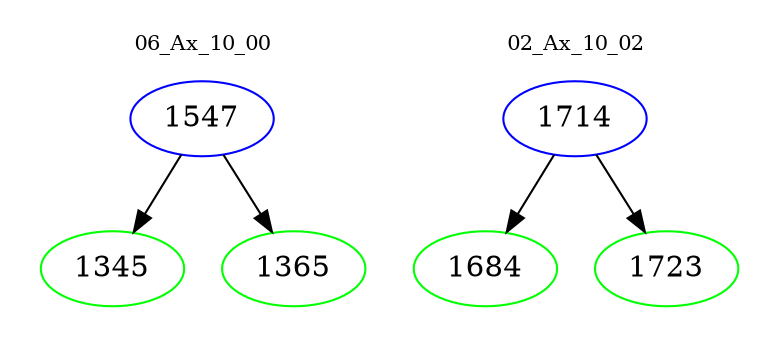 digraph{
subgraph cluster_0 {
color = white
label = "06_Ax_10_00";
fontsize=10;
T0_1547 [label="1547", color="blue"]
T0_1547 -> T0_1345 [color="black"]
T0_1345 [label="1345", color="green"]
T0_1547 -> T0_1365 [color="black"]
T0_1365 [label="1365", color="green"]
}
subgraph cluster_1 {
color = white
label = "02_Ax_10_02";
fontsize=10;
T1_1714 [label="1714", color="blue"]
T1_1714 -> T1_1684 [color="black"]
T1_1684 [label="1684", color="green"]
T1_1714 -> T1_1723 [color="black"]
T1_1723 [label="1723", color="green"]
}
}
